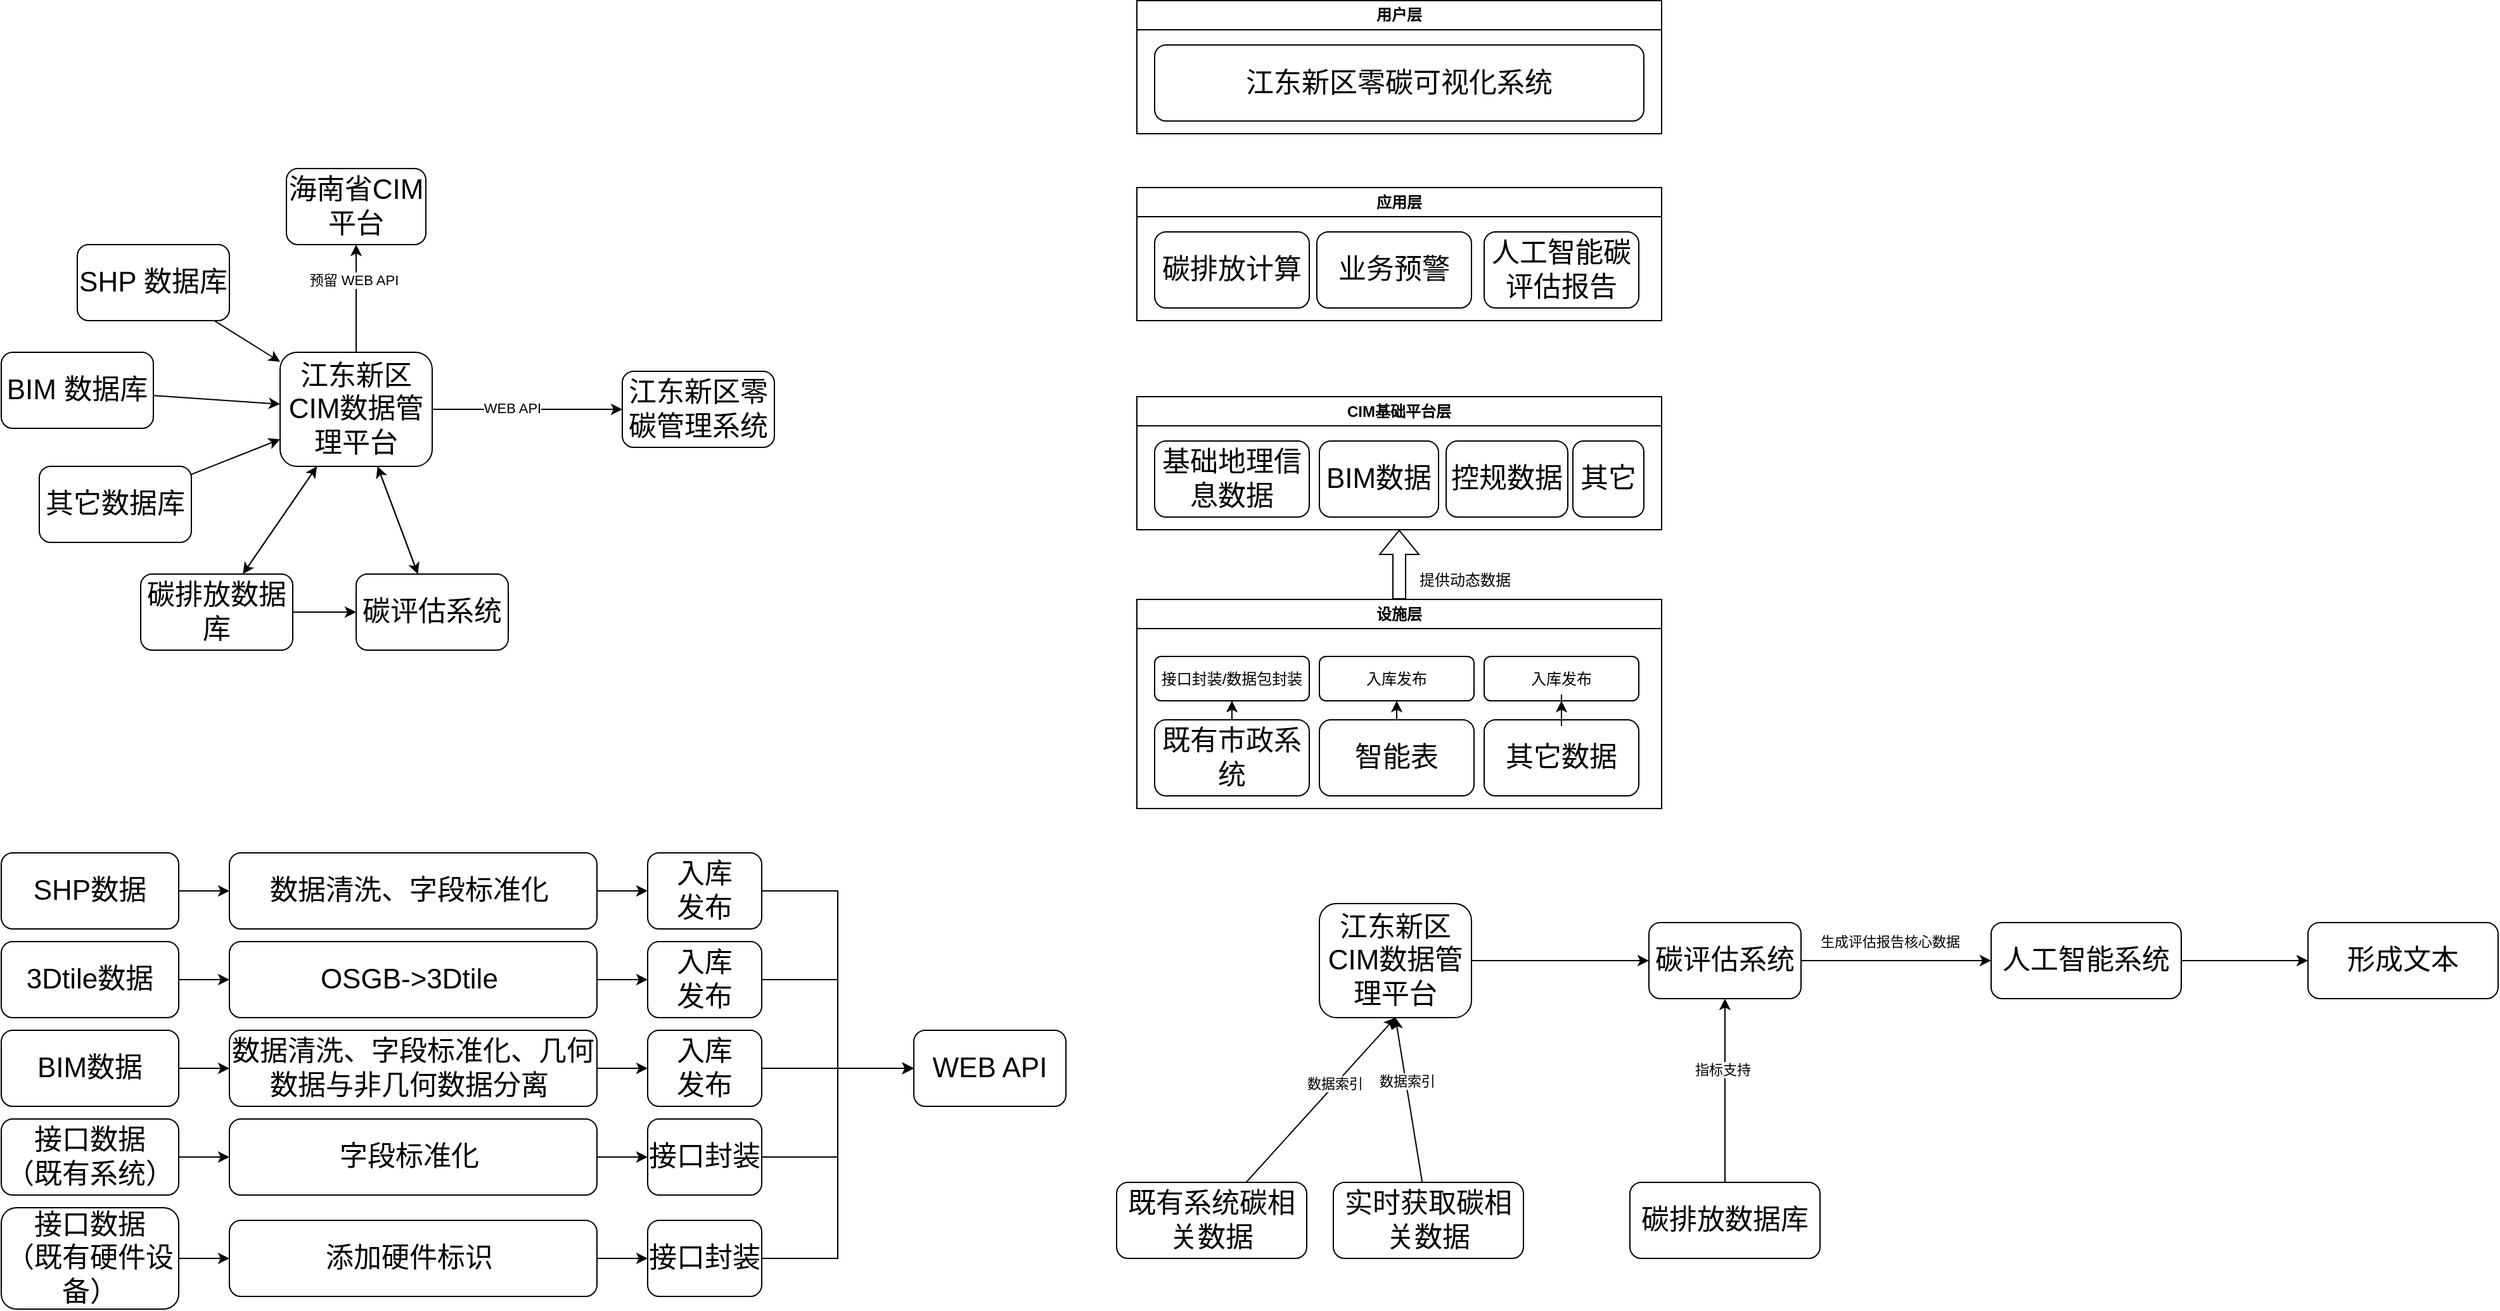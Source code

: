 <mxfile version="21.3.6" type="github">
  <diagram name="第 1 页" id="NKXv_h6Vj96IVA4Fjcek">
    <mxGraphModel dx="1195" dy="1821" grid="1" gridSize="10" guides="1" tooltips="1" connect="1" arrows="1" fold="1" page="1" pageScale="1" pageWidth="827" pageHeight="1169" math="0" shadow="0">
      <root>
        <mxCell id="0" />
        <mxCell id="1" parent="0" />
        <mxCell id="PI_EQl_N4xML3odlSElJ-2" style="edgeStyle=orthogonalEdgeStyle;rounded=0;orthogonalLoop=1;jettySize=auto;html=1;" edge="1" parent="1" source="ZtNYFOFDFvPDf5sEN9P7-1" target="PI_EQl_N4xML3odlSElJ-1">
          <mxGeometry relative="1" as="geometry" />
        </mxCell>
        <mxCell id="PI_EQl_N4xML3odlSElJ-15" value="WEB API" style="edgeLabel;html=1;align=center;verticalAlign=middle;resizable=0;points=[];" vertex="1" connectable="0" parent="PI_EQl_N4xML3odlSElJ-2">
          <mxGeometry x="-0.167" y="1" relative="1" as="geometry">
            <mxPoint as="offset" />
          </mxGeometry>
        </mxCell>
        <mxCell id="PI_EQl_N4xML3odlSElJ-5" style="rounded=0;orthogonalLoop=1;jettySize=auto;html=1;" edge="1" parent="1" source="ZtNYFOFDFvPDf5sEN9P7-1" target="PI_EQl_N4xML3odlSElJ-3">
          <mxGeometry relative="1" as="geometry" />
        </mxCell>
        <mxCell id="PI_EQl_N4xML3odlSElJ-6" style="rounded=0;orthogonalLoop=1;jettySize=auto;html=1;" edge="1" parent="1" source="ZtNYFOFDFvPDf5sEN9P7-1" target="PI_EQl_N4xML3odlSElJ-4">
          <mxGeometry relative="1" as="geometry" />
        </mxCell>
        <mxCell id="PI_EQl_N4xML3odlSElJ-13" style="rounded=0;orthogonalLoop=1;jettySize=auto;html=1;" edge="1" parent="1" source="ZtNYFOFDFvPDf5sEN9P7-1" target="PI_EQl_N4xML3odlSElJ-9">
          <mxGeometry relative="1" as="geometry" />
        </mxCell>
        <mxCell id="PI_EQl_N4xML3odlSElJ-14" value="预留 WEB API" style="edgeLabel;html=1;align=center;verticalAlign=middle;resizable=0;points=[];" vertex="1" connectable="0" parent="PI_EQl_N4xML3odlSElJ-13">
          <mxGeometry x="0.34" y="2" relative="1" as="geometry">
            <mxPoint as="offset" />
          </mxGeometry>
        </mxCell>
        <mxCell id="ZtNYFOFDFvPDf5sEN9P7-1" value="&lt;font style=&quot;font-size: 22px;&quot;&gt;江东新区CIM数据管理平台&lt;/font&gt;" style="rounded=1;whiteSpace=wrap;html=1;" parent="1" vertex="1">
          <mxGeometry x="260" y="265" width="120" height="90" as="geometry" />
        </mxCell>
        <mxCell id="PI_EQl_N4xML3odlSElJ-1" value="&lt;font style=&quot;font-size: 22px;&quot;&gt;江东新区零碳管理系统&lt;/font&gt;" style="rounded=1;whiteSpace=wrap;html=1;" vertex="1" parent="1">
          <mxGeometry x="530" y="280" width="120" height="60" as="geometry" />
        </mxCell>
        <mxCell id="PI_EQl_N4xML3odlSElJ-7" style="edgeStyle=orthogonalEdgeStyle;rounded=0;orthogonalLoop=1;jettySize=auto;html=1;" edge="1" parent="1" source="PI_EQl_N4xML3odlSElJ-3" target="PI_EQl_N4xML3odlSElJ-4">
          <mxGeometry relative="1" as="geometry" />
        </mxCell>
        <mxCell id="PI_EQl_N4xML3odlSElJ-10" style="rounded=0;orthogonalLoop=1;jettySize=auto;html=1;" edge="1" parent="1" source="PI_EQl_N4xML3odlSElJ-3" target="ZtNYFOFDFvPDf5sEN9P7-1">
          <mxGeometry relative="1" as="geometry" />
        </mxCell>
        <mxCell id="PI_EQl_N4xML3odlSElJ-3" value="&lt;font style=&quot;font-size: 22px;&quot;&gt;碳排放数据库&lt;/font&gt;" style="rounded=1;whiteSpace=wrap;html=1;" vertex="1" parent="1">
          <mxGeometry x="150" y="440" width="120" height="60" as="geometry" />
        </mxCell>
        <mxCell id="PI_EQl_N4xML3odlSElJ-11" style="rounded=0;orthogonalLoop=1;jettySize=auto;html=1;" edge="1" parent="1" source="PI_EQl_N4xML3odlSElJ-4" target="ZtNYFOFDFvPDf5sEN9P7-1">
          <mxGeometry relative="1" as="geometry" />
        </mxCell>
        <mxCell id="PI_EQl_N4xML3odlSElJ-4" value="&lt;font style=&quot;font-size: 22px;&quot;&gt;碳评估系统&lt;/font&gt;" style="rounded=1;whiteSpace=wrap;html=1;" vertex="1" parent="1">
          <mxGeometry x="320" y="440" width="120" height="60" as="geometry" />
        </mxCell>
        <mxCell id="PI_EQl_N4xML3odlSElJ-9" value="&lt;font style=&quot;font-size: 22px;&quot;&gt;海南省CIM平台&lt;/font&gt;" style="rounded=1;whiteSpace=wrap;html=1;" vertex="1" parent="1">
          <mxGeometry x="265" y="120" width="110" height="60" as="geometry" />
        </mxCell>
        <mxCell id="PI_EQl_N4xML3odlSElJ-19" style="rounded=0;orthogonalLoop=1;jettySize=auto;html=1;" edge="1" parent="1" source="PI_EQl_N4xML3odlSElJ-16" target="ZtNYFOFDFvPDf5sEN9P7-1">
          <mxGeometry relative="1" as="geometry" />
        </mxCell>
        <mxCell id="PI_EQl_N4xML3odlSElJ-16" value="&lt;font style=&quot;font-size: 22px;&quot;&gt;SHP 数据库&lt;/font&gt;" style="rounded=1;whiteSpace=wrap;html=1;" vertex="1" parent="1">
          <mxGeometry x="100" y="180" width="120" height="60" as="geometry" />
        </mxCell>
        <mxCell id="PI_EQl_N4xML3odlSElJ-20" style="rounded=0;orthogonalLoop=1;jettySize=auto;html=1;" edge="1" parent="1" source="PI_EQl_N4xML3odlSElJ-17" target="ZtNYFOFDFvPDf5sEN9P7-1">
          <mxGeometry relative="1" as="geometry" />
        </mxCell>
        <mxCell id="PI_EQl_N4xML3odlSElJ-17" value="&lt;font style=&quot;font-size: 22px;&quot;&gt;BIM 数据库&lt;/font&gt;" style="rounded=1;whiteSpace=wrap;html=1;" vertex="1" parent="1">
          <mxGeometry x="40" y="265" width="120" height="60" as="geometry" />
        </mxCell>
        <mxCell id="PI_EQl_N4xML3odlSElJ-21" style="rounded=0;orthogonalLoop=1;jettySize=auto;html=1;" edge="1" parent="1" source="PI_EQl_N4xML3odlSElJ-18" target="ZtNYFOFDFvPDf5sEN9P7-1">
          <mxGeometry relative="1" as="geometry" />
        </mxCell>
        <mxCell id="PI_EQl_N4xML3odlSElJ-18" value="&lt;font style=&quot;font-size: 22px;&quot;&gt;其它数据库&lt;/font&gt;" style="rounded=1;whiteSpace=wrap;html=1;" vertex="1" parent="1">
          <mxGeometry x="70" y="355" width="120" height="60" as="geometry" />
        </mxCell>
        <mxCell id="PI_EQl_N4xML3odlSElJ-31" style="edgeStyle=orthogonalEdgeStyle;rounded=0;orthogonalLoop=1;jettySize=auto;html=1;" edge="1" parent="1" source="PI_EQl_N4xML3odlSElJ-24" target="PI_EQl_N4xML3odlSElJ-28">
          <mxGeometry relative="1" as="geometry" />
        </mxCell>
        <mxCell id="PI_EQl_N4xML3odlSElJ-24" value="&lt;font style=&quot;font-size: 22px;&quot;&gt;SHP数据&lt;/font&gt;" style="rounded=1;whiteSpace=wrap;html=1;" vertex="1" parent="1">
          <mxGeometry x="40" y="660" width="140" height="60" as="geometry" />
        </mxCell>
        <mxCell id="PI_EQl_N4xML3odlSElJ-30" style="edgeStyle=orthogonalEdgeStyle;rounded=0;orthogonalLoop=1;jettySize=auto;html=1;" edge="1" parent="1" source="PI_EQl_N4xML3odlSElJ-25" target="PI_EQl_N4xML3odlSElJ-29">
          <mxGeometry relative="1" as="geometry" />
        </mxCell>
        <mxCell id="PI_EQl_N4xML3odlSElJ-25" value="&lt;font style=&quot;font-size: 22px;&quot;&gt;BIM数据&lt;/font&gt;" style="rounded=1;whiteSpace=wrap;html=1;" vertex="1" parent="1">
          <mxGeometry x="40" y="800" width="140" height="60" as="geometry" />
        </mxCell>
        <mxCell id="PI_EQl_N4xML3odlSElJ-33" style="edgeStyle=orthogonalEdgeStyle;rounded=0;orthogonalLoop=1;jettySize=auto;html=1;" edge="1" parent="1" source="PI_EQl_N4xML3odlSElJ-26" target="PI_EQl_N4xML3odlSElJ-32">
          <mxGeometry relative="1" as="geometry" />
        </mxCell>
        <mxCell id="PI_EQl_N4xML3odlSElJ-26" value="&lt;font style=&quot;font-size: 22px;&quot;&gt;接口数据&lt;br&gt;（既有系统）&lt;/font&gt;" style="rounded=1;whiteSpace=wrap;html=1;" vertex="1" parent="1">
          <mxGeometry x="40" y="870" width="140" height="60" as="geometry" />
        </mxCell>
        <mxCell id="PI_EQl_N4xML3odlSElJ-35" style="edgeStyle=orthogonalEdgeStyle;rounded=0;orthogonalLoop=1;jettySize=auto;html=1;" edge="1" parent="1" source="PI_EQl_N4xML3odlSElJ-27" target="PI_EQl_N4xML3odlSElJ-34">
          <mxGeometry relative="1" as="geometry" />
        </mxCell>
        <mxCell id="PI_EQl_N4xML3odlSElJ-27" value="&lt;font style=&quot;font-size: 22px;&quot;&gt;接口数据&lt;br&gt;（既有硬件设备）&lt;/font&gt;" style="rounded=1;whiteSpace=wrap;html=1;" vertex="1" parent="1">
          <mxGeometry x="40" y="940" width="140" height="80" as="geometry" />
        </mxCell>
        <mxCell id="PI_EQl_N4xML3odlSElJ-43" style="edgeStyle=orthogonalEdgeStyle;rounded=0;orthogonalLoop=1;jettySize=auto;html=1;" edge="1" parent="1" source="PI_EQl_N4xML3odlSElJ-28" target="PI_EQl_N4xML3odlSElJ-42">
          <mxGeometry relative="1" as="geometry" />
        </mxCell>
        <mxCell id="PI_EQl_N4xML3odlSElJ-28" value="&lt;font style=&quot;font-size: 22px;&quot;&gt;数据清洗、字段标准化&amp;nbsp;&lt;/font&gt;" style="rounded=1;whiteSpace=wrap;html=1;" vertex="1" parent="1">
          <mxGeometry x="220" y="660" width="290" height="60" as="geometry" />
        </mxCell>
        <mxCell id="PI_EQl_N4xML3odlSElJ-41" style="edgeStyle=orthogonalEdgeStyle;rounded=0;orthogonalLoop=1;jettySize=auto;html=1;" edge="1" parent="1" source="PI_EQl_N4xML3odlSElJ-29" target="PI_EQl_N4xML3odlSElJ-40">
          <mxGeometry relative="1" as="geometry" />
        </mxCell>
        <mxCell id="PI_EQl_N4xML3odlSElJ-29" value="&lt;font style=&quot;font-size: 22px;&quot;&gt;数据清洗、字段标准化、几何数据与非几何数据分离&amp;nbsp;&lt;/font&gt;" style="rounded=1;whiteSpace=wrap;html=1;" vertex="1" parent="1">
          <mxGeometry x="220" y="800" width="290" height="60" as="geometry" />
        </mxCell>
        <mxCell id="PI_EQl_N4xML3odlSElJ-46" style="edgeStyle=orthogonalEdgeStyle;rounded=0;orthogonalLoop=1;jettySize=auto;html=1;" edge="1" parent="1" source="PI_EQl_N4xML3odlSElJ-32" target="PI_EQl_N4xML3odlSElJ-44">
          <mxGeometry relative="1" as="geometry" />
        </mxCell>
        <mxCell id="PI_EQl_N4xML3odlSElJ-32" value="&lt;font style=&quot;font-size: 22px;&quot;&gt;字段标准化&amp;nbsp;&lt;/font&gt;" style="rounded=1;whiteSpace=wrap;html=1;" vertex="1" parent="1">
          <mxGeometry x="220" y="870" width="290" height="60" as="geometry" />
        </mxCell>
        <mxCell id="PI_EQl_N4xML3odlSElJ-47" style="edgeStyle=orthogonalEdgeStyle;rounded=0;orthogonalLoop=1;jettySize=auto;html=1;entryX=0;entryY=0.5;entryDx=0;entryDy=0;" edge="1" parent="1" source="PI_EQl_N4xML3odlSElJ-34" target="PI_EQl_N4xML3odlSElJ-45">
          <mxGeometry relative="1" as="geometry" />
        </mxCell>
        <mxCell id="PI_EQl_N4xML3odlSElJ-34" value="&lt;font style=&quot;font-size: 22px;&quot;&gt;添加硬件标识&amp;nbsp;&lt;/font&gt;" style="rounded=1;whiteSpace=wrap;html=1;" vertex="1" parent="1">
          <mxGeometry x="220" y="950" width="290" height="60" as="geometry" />
        </mxCell>
        <mxCell id="PI_EQl_N4xML3odlSElJ-50" style="edgeStyle=orthogonalEdgeStyle;rounded=0;orthogonalLoop=1;jettySize=auto;html=1;" edge="1" parent="1" source="PI_EQl_N4xML3odlSElJ-40" target="PI_EQl_N4xML3odlSElJ-48">
          <mxGeometry relative="1" as="geometry" />
        </mxCell>
        <mxCell id="PI_EQl_N4xML3odlSElJ-40" value="&lt;font style=&quot;font-size: 22px;&quot;&gt;入库&lt;br&gt;发布&lt;br&gt;&lt;/font&gt;" style="rounded=1;whiteSpace=wrap;html=1;" vertex="1" parent="1">
          <mxGeometry x="550" y="800" width="90" height="60" as="geometry" />
        </mxCell>
        <mxCell id="PI_EQl_N4xML3odlSElJ-49" style="edgeStyle=orthogonalEdgeStyle;rounded=0;orthogonalLoop=1;jettySize=auto;html=1;entryX=0;entryY=0.5;entryDx=0;entryDy=0;" edge="1" parent="1" source="PI_EQl_N4xML3odlSElJ-42" target="PI_EQl_N4xML3odlSElJ-48">
          <mxGeometry relative="1" as="geometry" />
        </mxCell>
        <mxCell id="PI_EQl_N4xML3odlSElJ-42" value="&lt;font style=&quot;font-size: 22px;&quot;&gt;入库&lt;br&gt;发布&lt;/font&gt;" style="rounded=1;whiteSpace=wrap;html=1;" vertex="1" parent="1">
          <mxGeometry x="550" y="660" width="90" height="60" as="geometry" />
        </mxCell>
        <mxCell id="PI_EQl_N4xML3odlSElJ-51" style="edgeStyle=orthogonalEdgeStyle;rounded=0;orthogonalLoop=1;jettySize=auto;html=1;entryX=0;entryY=0.5;entryDx=0;entryDy=0;" edge="1" parent="1" source="PI_EQl_N4xML3odlSElJ-44" target="PI_EQl_N4xML3odlSElJ-48">
          <mxGeometry relative="1" as="geometry" />
        </mxCell>
        <mxCell id="PI_EQl_N4xML3odlSElJ-44" value="&lt;font style=&quot;font-size: 22px;&quot;&gt;接口封装&lt;/font&gt;" style="rounded=1;whiteSpace=wrap;html=1;" vertex="1" parent="1">
          <mxGeometry x="550" y="870" width="90" height="60" as="geometry" />
        </mxCell>
        <mxCell id="PI_EQl_N4xML3odlSElJ-52" style="edgeStyle=orthogonalEdgeStyle;rounded=0;orthogonalLoop=1;jettySize=auto;html=1;entryX=0;entryY=0.5;entryDx=0;entryDy=0;" edge="1" parent="1" source="PI_EQl_N4xML3odlSElJ-45" target="PI_EQl_N4xML3odlSElJ-48">
          <mxGeometry relative="1" as="geometry" />
        </mxCell>
        <mxCell id="PI_EQl_N4xML3odlSElJ-45" value="&lt;font style=&quot;font-size: 22px;&quot;&gt;接口封装&lt;/font&gt;" style="rounded=1;whiteSpace=wrap;html=1;" vertex="1" parent="1">
          <mxGeometry x="550" y="950" width="90" height="60" as="geometry" />
        </mxCell>
        <mxCell id="PI_EQl_N4xML3odlSElJ-48" value="&lt;font style=&quot;font-size: 22px;&quot;&gt;WEB API&lt;/font&gt;" style="rounded=1;whiteSpace=wrap;html=1;" vertex="1" parent="1">
          <mxGeometry x="760" y="800" width="120" height="60" as="geometry" />
        </mxCell>
        <mxCell id="PI_EQl_N4xML3odlSElJ-53" style="edgeStyle=orthogonalEdgeStyle;rounded=0;orthogonalLoop=1;jettySize=auto;html=1;" edge="1" parent="1" source="PI_EQl_N4xML3odlSElJ-54" target="PI_EQl_N4xML3odlSElJ-56">
          <mxGeometry relative="1" as="geometry" />
        </mxCell>
        <mxCell id="PI_EQl_N4xML3odlSElJ-54" value="&lt;font style=&quot;font-size: 22px;&quot;&gt;3Dtile数据&lt;/font&gt;" style="rounded=1;whiteSpace=wrap;html=1;" vertex="1" parent="1">
          <mxGeometry x="40" y="730" width="140" height="60" as="geometry" />
        </mxCell>
        <mxCell id="PI_EQl_N4xML3odlSElJ-55" style="edgeStyle=orthogonalEdgeStyle;rounded=0;orthogonalLoop=1;jettySize=auto;html=1;" edge="1" parent="1" source="PI_EQl_N4xML3odlSElJ-56" target="PI_EQl_N4xML3odlSElJ-57">
          <mxGeometry relative="1" as="geometry" />
        </mxCell>
        <mxCell id="PI_EQl_N4xML3odlSElJ-56" value="&lt;font style=&quot;font-size: 22px;&quot;&gt;OSGB-&amp;gt;3Dtile&amp;nbsp;&lt;/font&gt;" style="rounded=1;whiteSpace=wrap;html=1;" vertex="1" parent="1">
          <mxGeometry x="220" y="730" width="290" height="60" as="geometry" />
        </mxCell>
        <mxCell id="PI_EQl_N4xML3odlSElJ-58" style="edgeStyle=orthogonalEdgeStyle;rounded=0;orthogonalLoop=1;jettySize=auto;html=1;entryX=0;entryY=0.5;entryDx=0;entryDy=0;" edge="1" parent="1" source="PI_EQl_N4xML3odlSElJ-57" target="PI_EQl_N4xML3odlSElJ-48">
          <mxGeometry relative="1" as="geometry" />
        </mxCell>
        <mxCell id="PI_EQl_N4xML3odlSElJ-57" value="&lt;font style=&quot;font-size: 22px;&quot;&gt;入库&lt;br&gt;发布&lt;/font&gt;" style="rounded=1;whiteSpace=wrap;html=1;" vertex="1" parent="1">
          <mxGeometry x="550" y="730" width="90" height="60" as="geometry" />
        </mxCell>
        <mxCell id="PI_EQl_N4xML3odlSElJ-75" style="edgeStyle=orthogonalEdgeStyle;rounded=0;orthogonalLoop=1;jettySize=auto;html=1;" edge="1" parent="1" source="PI_EQl_N4xML3odlSElJ-61" target="PI_EQl_N4xML3odlSElJ-76">
          <mxGeometry relative="1" as="geometry">
            <mxPoint x="1540" y="745" as="targetPoint" />
          </mxGeometry>
        </mxCell>
        <mxCell id="PI_EQl_N4xML3odlSElJ-77" value="生成评估报告核心数据" style="edgeLabel;html=1;align=center;verticalAlign=middle;resizable=0;points=[];" vertex="1" connectable="0" parent="PI_EQl_N4xML3odlSElJ-75">
          <mxGeometry x="0.242" y="3" relative="1" as="geometry">
            <mxPoint x="-23" y="-12" as="offset" />
          </mxGeometry>
        </mxCell>
        <mxCell id="PI_EQl_N4xML3odlSElJ-61" value="&lt;font style=&quot;font-size: 22px;&quot;&gt;碳评估系统&lt;/font&gt;" style="rounded=1;whiteSpace=wrap;html=1;" vertex="1" parent="1">
          <mxGeometry x="1340" y="715" width="120" height="60" as="geometry" />
        </mxCell>
        <mxCell id="PI_EQl_N4xML3odlSElJ-64" style="edgeStyle=orthogonalEdgeStyle;rounded=0;orthogonalLoop=1;jettySize=auto;html=1;" edge="1" parent="1" source="PI_EQl_N4xML3odlSElJ-62" target="PI_EQl_N4xML3odlSElJ-61">
          <mxGeometry relative="1" as="geometry" />
        </mxCell>
        <mxCell id="PI_EQl_N4xML3odlSElJ-62" value="&lt;font style=&quot;font-size: 22px;&quot;&gt;江东新区CIM数据管理平台&lt;/font&gt;" style="rounded=1;whiteSpace=wrap;html=1;" vertex="1" parent="1">
          <mxGeometry x="1080" y="700" width="120" height="90" as="geometry" />
        </mxCell>
        <mxCell id="PI_EQl_N4xML3odlSElJ-70" style="rounded=0;orthogonalLoop=1;jettySize=auto;html=1;entryX=0.5;entryY=1;entryDx=0;entryDy=0;" edge="1" parent="1" source="PI_EQl_N4xML3odlSElJ-65" target="PI_EQl_N4xML3odlSElJ-62">
          <mxGeometry relative="1" as="geometry" />
        </mxCell>
        <mxCell id="PI_EQl_N4xML3odlSElJ-73" value="数据索引" style="edgeLabel;html=1;align=center;verticalAlign=middle;resizable=0;points=[];" vertex="1" connectable="0" parent="PI_EQl_N4xML3odlSElJ-70">
          <mxGeometry x="0.205" y="2" relative="1" as="geometry">
            <mxPoint y="1" as="offset" />
          </mxGeometry>
        </mxCell>
        <mxCell id="PI_EQl_N4xML3odlSElJ-65" value="&lt;span style=&quot;font-size: 22px;&quot;&gt;既有系统碳相关数据&lt;/span&gt;" style="rounded=1;whiteSpace=wrap;html=1;" vertex="1" parent="1">
          <mxGeometry x="920" y="920" width="150" height="60" as="geometry" />
        </mxCell>
        <mxCell id="PI_EQl_N4xML3odlSElJ-71" style="rounded=0;orthogonalLoop=1;jettySize=auto;html=1;entryX=0.5;entryY=1;entryDx=0;entryDy=0;" edge="1" parent="1" source="PI_EQl_N4xML3odlSElJ-66" target="PI_EQl_N4xML3odlSElJ-62">
          <mxGeometry relative="1" as="geometry" />
        </mxCell>
        <mxCell id="PI_EQl_N4xML3odlSElJ-72" value="数据索引" style="edgeLabel;html=1;align=center;verticalAlign=middle;resizable=0;points=[];" vertex="1" connectable="0" parent="PI_EQl_N4xML3odlSElJ-71">
          <mxGeometry x="0.23" y="-1" relative="1" as="geometry">
            <mxPoint as="offset" />
          </mxGeometry>
        </mxCell>
        <mxCell id="PI_EQl_N4xML3odlSElJ-66" value="&lt;span style=&quot;font-size: 22px;&quot;&gt;实时获取碳相关数据&lt;/span&gt;" style="rounded=1;whiteSpace=wrap;html=1;" vertex="1" parent="1">
          <mxGeometry x="1091" y="920" width="150" height="60" as="geometry" />
        </mxCell>
        <mxCell id="PI_EQl_N4xML3odlSElJ-68" style="edgeStyle=orthogonalEdgeStyle;rounded=0;orthogonalLoop=1;jettySize=auto;html=1;entryX=0.5;entryY=1;entryDx=0;entryDy=0;" edge="1" parent="1" source="PI_EQl_N4xML3odlSElJ-67" target="PI_EQl_N4xML3odlSElJ-61">
          <mxGeometry relative="1" as="geometry" />
        </mxCell>
        <mxCell id="PI_EQl_N4xML3odlSElJ-69" value="指标支持" style="edgeLabel;html=1;align=center;verticalAlign=middle;resizable=0;points=[];" vertex="1" connectable="0" parent="PI_EQl_N4xML3odlSElJ-68">
          <mxGeometry x="0.233" y="2" relative="1" as="geometry">
            <mxPoint as="offset" />
          </mxGeometry>
        </mxCell>
        <mxCell id="PI_EQl_N4xML3odlSElJ-67" value="&lt;font style=&quot;font-size: 22px;&quot;&gt;碳排放数据库&lt;/font&gt;" style="rounded=1;whiteSpace=wrap;html=1;" vertex="1" parent="1">
          <mxGeometry x="1325" y="920" width="150" height="60" as="geometry" />
        </mxCell>
        <mxCell id="PI_EQl_N4xML3odlSElJ-79" style="edgeStyle=orthogonalEdgeStyle;rounded=0;orthogonalLoop=1;jettySize=auto;html=1;" edge="1" parent="1" source="PI_EQl_N4xML3odlSElJ-76" target="PI_EQl_N4xML3odlSElJ-78">
          <mxGeometry relative="1" as="geometry" />
        </mxCell>
        <mxCell id="PI_EQl_N4xML3odlSElJ-76" value="&lt;font style=&quot;font-size: 22px;&quot;&gt;人工智能系统&lt;/font&gt;" style="rounded=1;whiteSpace=wrap;html=1;" vertex="1" parent="1">
          <mxGeometry x="1610" y="715" width="150" height="60" as="geometry" />
        </mxCell>
        <mxCell id="PI_EQl_N4xML3odlSElJ-78" value="&lt;font style=&quot;font-size: 22px;&quot;&gt;形成文本&lt;/font&gt;" style="rounded=1;whiteSpace=wrap;html=1;" vertex="1" parent="1">
          <mxGeometry x="1860" y="715" width="150" height="60" as="geometry" />
        </mxCell>
        <mxCell id="PI_EQl_N4xML3odlSElJ-81" value="设施层" style="swimlane;whiteSpace=wrap;html=1;" vertex="1" parent="1">
          <mxGeometry x="936" y="460" width="414" height="165" as="geometry" />
        </mxCell>
        <mxCell id="PI_EQl_N4xML3odlSElJ-85" style="edgeStyle=orthogonalEdgeStyle;rounded=0;orthogonalLoop=1;jettySize=auto;html=1;entryX=0.5;entryY=1;entryDx=0;entryDy=0;" edge="1" parent="PI_EQl_N4xML3odlSElJ-81" source="PI_EQl_N4xML3odlSElJ-82" target="PI_EQl_N4xML3odlSElJ-84">
          <mxGeometry relative="1" as="geometry" />
        </mxCell>
        <mxCell id="PI_EQl_N4xML3odlSElJ-82" value="&lt;font style=&quot;font-size: 22px;&quot;&gt;既有市政系统&lt;/font&gt;" style="rounded=1;whiteSpace=wrap;html=1;" vertex="1" parent="PI_EQl_N4xML3odlSElJ-81">
          <mxGeometry x="14" y="95" width="122" height="60" as="geometry" />
        </mxCell>
        <mxCell id="PI_EQl_N4xML3odlSElJ-87" style="edgeStyle=orthogonalEdgeStyle;rounded=0;orthogonalLoop=1;jettySize=auto;html=1;" edge="1" parent="PI_EQl_N4xML3odlSElJ-81" source="PI_EQl_N4xML3odlSElJ-83" target="PI_EQl_N4xML3odlSElJ-86">
          <mxGeometry relative="1" as="geometry" />
        </mxCell>
        <mxCell id="PI_EQl_N4xML3odlSElJ-83" value="&lt;font style=&quot;font-size: 22px;&quot;&gt;智能表&lt;/font&gt;" style="rounded=1;whiteSpace=wrap;html=1;" vertex="1" parent="PI_EQl_N4xML3odlSElJ-81">
          <mxGeometry x="144" y="95" width="122" height="60" as="geometry" />
        </mxCell>
        <mxCell id="PI_EQl_N4xML3odlSElJ-84" value="&lt;font style=&quot;font-size: 12px;&quot;&gt;接口封装/数据包封装&lt;/font&gt;" style="rounded=1;whiteSpace=wrap;html=1;" vertex="1" parent="PI_EQl_N4xML3odlSElJ-81">
          <mxGeometry x="14" y="45" width="122" height="35" as="geometry" />
        </mxCell>
        <mxCell id="PI_EQl_N4xML3odlSElJ-86" value="&lt;font style=&quot;font-size: 12px;&quot;&gt;入库发布&lt;/font&gt;" style="rounded=1;whiteSpace=wrap;html=1;" vertex="1" parent="PI_EQl_N4xML3odlSElJ-81">
          <mxGeometry x="144" y="45" width="122" height="35" as="geometry" />
        </mxCell>
        <mxCell id="PI_EQl_N4xML3odlSElJ-89" value="&lt;font style=&quot;font-size: 22px;&quot;&gt;其它数据&lt;/font&gt;" style="rounded=1;whiteSpace=wrap;html=1;" vertex="1" parent="PI_EQl_N4xML3odlSElJ-81">
          <mxGeometry x="274" y="95" width="122" height="60" as="geometry" />
        </mxCell>
        <mxCell id="PI_EQl_N4xML3odlSElJ-90" value="&lt;font style=&quot;font-size: 12px;&quot;&gt;入库发布&lt;/font&gt;" style="rounded=1;whiteSpace=wrap;html=1;" vertex="1" parent="PI_EQl_N4xML3odlSElJ-81">
          <mxGeometry x="274" y="45" width="122" height="35" as="geometry" />
        </mxCell>
        <mxCell id="PI_EQl_N4xML3odlSElJ-88" style="edgeStyle=orthogonalEdgeStyle;rounded=0;orthogonalLoop=1;jettySize=auto;html=1;" edge="1" parent="PI_EQl_N4xML3odlSElJ-81" source="PI_EQl_N4xML3odlSElJ-89" target="PI_EQl_N4xML3odlSElJ-90">
          <mxGeometry relative="1" as="geometry" />
        </mxCell>
        <mxCell id="PI_EQl_N4xML3odlSElJ-91" value="CIM基础平台层" style="swimlane;whiteSpace=wrap;html=1;" vertex="1" parent="1">
          <mxGeometry x="936" y="300" width="414" height="105" as="geometry" />
        </mxCell>
        <mxCell id="PI_EQl_N4xML3odlSElJ-93" value="&lt;span style=&quot;font-size: 22px;&quot;&gt;基础地理信息数据&lt;/span&gt;" style="rounded=1;whiteSpace=wrap;html=1;" vertex="1" parent="PI_EQl_N4xML3odlSElJ-91">
          <mxGeometry x="14" y="35" width="122" height="60" as="geometry" />
        </mxCell>
        <mxCell id="PI_EQl_N4xML3odlSElJ-95" value="&lt;span style=&quot;font-size: 22px;&quot;&gt;BIM数据&lt;/span&gt;" style="rounded=1;whiteSpace=wrap;html=1;" vertex="1" parent="PI_EQl_N4xML3odlSElJ-91">
          <mxGeometry x="144" y="35" width="94" height="60" as="geometry" />
        </mxCell>
        <mxCell id="PI_EQl_N4xML3odlSElJ-98" value="&lt;span style=&quot;font-size: 22px;&quot;&gt;控规数据&lt;/span&gt;" style="rounded=1;whiteSpace=wrap;html=1;" vertex="1" parent="PI_EQl_N4xML3odlSElJ-91">
          <mxGeometry x="244" y="35" width="96" height="60" as="geometry" />
        </mxCell>
        <mxCell id="PI_EQl_N4xML3odlSElJ-110" value="&lt;span style=&quot;font-size: 22px;&quot;&gt;其它&lt;/span&gt;" style="rounded=1;whiteSpace=wrap;html=1;" vertex="1" parent="PI_EQl_N4xML3odlSElJ-91">
          <mxGeometry x="344" y="35" width="56" height="60" as="geometry" />
        </mxCell>
        <mxCell id="PI_EQl_N4xML3odlSElJ-101" value="应用层" style="swimlane;whiteSpace=wrap;html=1;" vertex="1" parent="1">
          <mxGeometry x="936" y="135" width="414" height="105" as="geometry" />
        </mxCell>
        <mxCell id="PI_EQl_N4xML3odlSElJ-102" value="&lt;span style=&quot;font-size: 22px;&quot;&gt;碳排放计算&lt;/span&gt;" style="rounded=1;whiteSpace=wrap;html=1;" vertex="1" parent="PI_EQl_N4xML3odlSElJ-101">
          <mxGeometry x="14" y="35" width="122" height="60" as="geometry" />
        </mxCell>
        <mxCell id="PI_EQl_N4xML3odlSElJ-107" value="&lt;span style=&quot;font-size: 22px;&quot;&gt;业务预警&lt;/span&gt;" style="rounded=1;whiteSpace=wrap;html=1;" vertex="1" parent="PI_EQl_N4xML3odlSElJ-101">
          <mxGeometry x="142" y="35" width="122" height="60" as="geometry" />
        </mxCell>
        <mxCell id="PI_EQl_N4xML3odlSElJ-108" value="&lt;span style=&quot;font-size: 22px;&quot;&gt;人工智能碳评估报告&lt;/span&gt;" style="rounded=1;whiteSpace=wrap;html=1;" vertex="1" parent="PI_EQl_N4xML3odlSElJ-101">
          <mxGeometry x="274" y="35" width="122" height="60" as="geometry" />
        </mxCell>
        <mxCell id="PI_EQl_N4xML3odlSElJ-105" value="用户层" style="swimlane;whiteSpace=wrap;html=1;" vertex="1" parent="1">
          <mxGeometry x="936" y="-12.5" width="414" height="105" as="geometry" />
        </mxCell>
        <mxCell id="PI_EQl_N4xML3odlSElJ-106" value="&lt;span style=&quot;font-size: 22px;&quot;&gt;江东新区零碳可视化系统&lt;/span&gt;" style="rounded=1;whiteSpace=wrap;html=1;" vertex="1" parent="PI_EQl_N4xML3odlSElJ-105">
          <mxGeometry x="14" y="35" width="386" height="60" as="geometry" />
        </mxCell>
        <mxCell id="PI_EQl_N4xML3odlSElJ-112" value="" style="shape=flexArrow;endArrow=classic;html=1;rounded=0;entryX=0.5;entryY=1;entryDx=0;entryDy=0;" edge="1" parent="1" source="PI_EQl_N4xML3odlSElJ-81" target="PI_EQl_N4xML3odlSElJ-91">
          <mxGeometry width="50" height="50" relative="1" as="geometry">
            <mxPoint x="1040" y="320" as="sourcePoint" />
            <mxPoint x="1090" y="270" as="targetPoint" />
          </mxGeometry>
        </mxCell>
        <mxCell id="PI_EQl_N4xML3odlSElJ-113" value="提供动态数据" style="text;html=1;strokeColor=none;fillColor=none;align=center;verticalAlign=middle;whiteSpace=wrap;rounded=0;" vertex="1" parent="1">
          <mxGeometry x="1150" y="430" width="90" height="30" as="geometry" />
        </mxCell>
      </root>
    </mxGraphModel>
  </diagram>
</mxfile>
